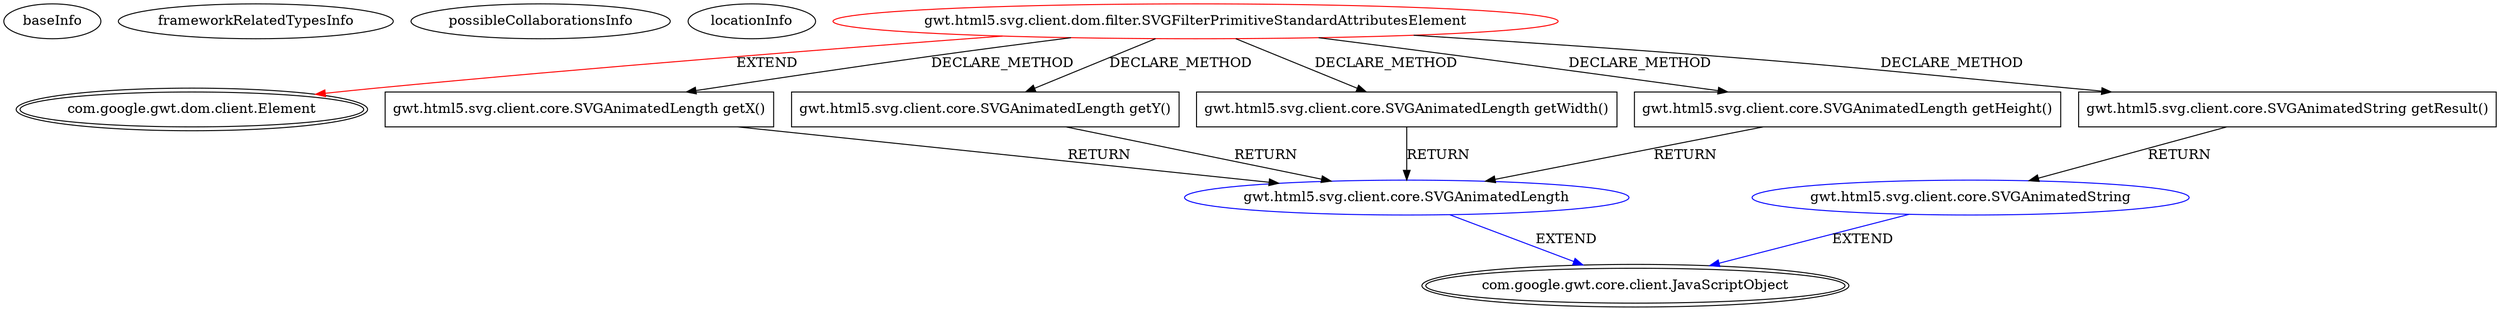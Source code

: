 digraph {
baseInfo[graphId=3963,category="extension_graph",isAnonymous=false,possibleRelation=true]
frameworkRelatedTypesInfo[0="com.google.gwt.dom.client.Element"]
possibleCollaborationsInfo[0="3963~CLIENT_METHOD_DECLARATION-RETURN_TYPE-CLIENT_METHOD_DECLARATION-RETURN_TYPE-CLIENT_METHOD_DECLARATION-RETURN_TYPE-CLIENT_METHOD_DECLARATION-RETURN_TYPE-~com.google.gwt.dom.client.Element ~com.google.gwt.core.client.JavaScriptObject ~false~false",1="3963~CLIENT_METHOD_DECLARATION-RETURN_TYPE-~com.google.gwt.dom.client.Element ~com.google.gwt.core.client.JavaScriptObject ~false~false"]
locationInfo[projectName="mguiral-GwtSvgLib",filePath="/mguiral-GwtSvgLib/GwtSvgLib-master/src/gwt/html5/svg/client/dom/filter/SVGFilterPrimitiveStandardAttributesElement.java",contextSignature="SVGFilterPrimitiveStandardAttributesElement",graphId="3963"]
0[label="gwt.html5.svg.client.dom.filter.SVGFilterPrimitiveStandardAttributesElement",vertexType="ROOT_CLIENT_CLASS_DECLARATION",isFrameworkType=false,color=red]
1[label="com.google.gwt.dom.client.Element",vertexType="FRAMEWORK_CLASS_TYPE",isFrameworkType=true,peripheries=2]
2[label="gwt.html5.svg.client.core.SVGAnimatedLength getX()",vertexType="CLIENT_METHOD_DECLARATION",isFrameworkType=false,shape=box]
3[label="gwt.html5.svg.client.core.SVGAnimatedLength",vertexType="REFERENCE_CLIENT_CLASS_DECLARATION",isFrameworkType=false,color=blue]
4[label="com.google.gwt.core.client.JavaScriptObject",vertexType="FRAMEWORK_CLASS_TYPE",isFrameworkType=true,peripheries=2]
5[label="gwt.html5.svg.client.core.SVGAnimatedLength getY()",vertexType="CLIENT_METHOD_DECLARATION",isFrameworkType=false,shape=box]
7[label="gwt.html5.svg.client.core.SVGAnimatedLength getWidth()",vertexType="CLIENT_METHOD_DECLARATION",isFrameworkType=false,shape=box]
9[label="gwt.html5.svg.client.core.SVGAnimatedLength getHeight()",vertexType="CLIENT_METHOD_DECLARATION",isFrameworkType=false,shape=box]
11[label="gwt.html5.svg.client.core.SVGAnimatedString getResult()",vertexType="CLIENT_METHOD_DECLARATION",isFrameworkType=false,shape=box]
12[label="gwt.html5.svg.client.core.SVGAnimatedString",vertexType="REFERENCE_CLIENT_CLASS_DECLARATION",isFrameworkType=false,color=blue]
0->1[label="EXTEND",color=red]
0->2[label="DECLARE_METHOD"]
3->4[label="EXTEND",color=blue]
2->3[label="RETURN"]
0->5[label="DECLARE_METHOD"]
5->3[label="RETURN"]
0->7[label="DECLARE_METHOD"]
7->3[label="RETURN"]
0->9[label="DECLARE_METHOD"]
9->3[label="RETURN"]
0->11[label="DECLARE_METHOD"]
12->4[label="EXTEND",color=blue]
11->12[label="RETURN"]
}
